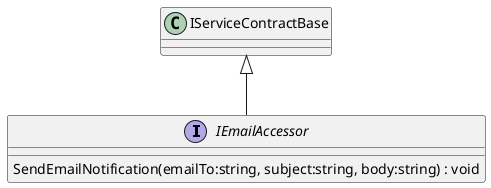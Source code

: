 @startuml
interface IEmailAccessor {
    SendEmailNotification(emailTo:string, subject:string, body:string) : void
}
IServiceContractBase <|-- IEmailAccessor
@enduml
